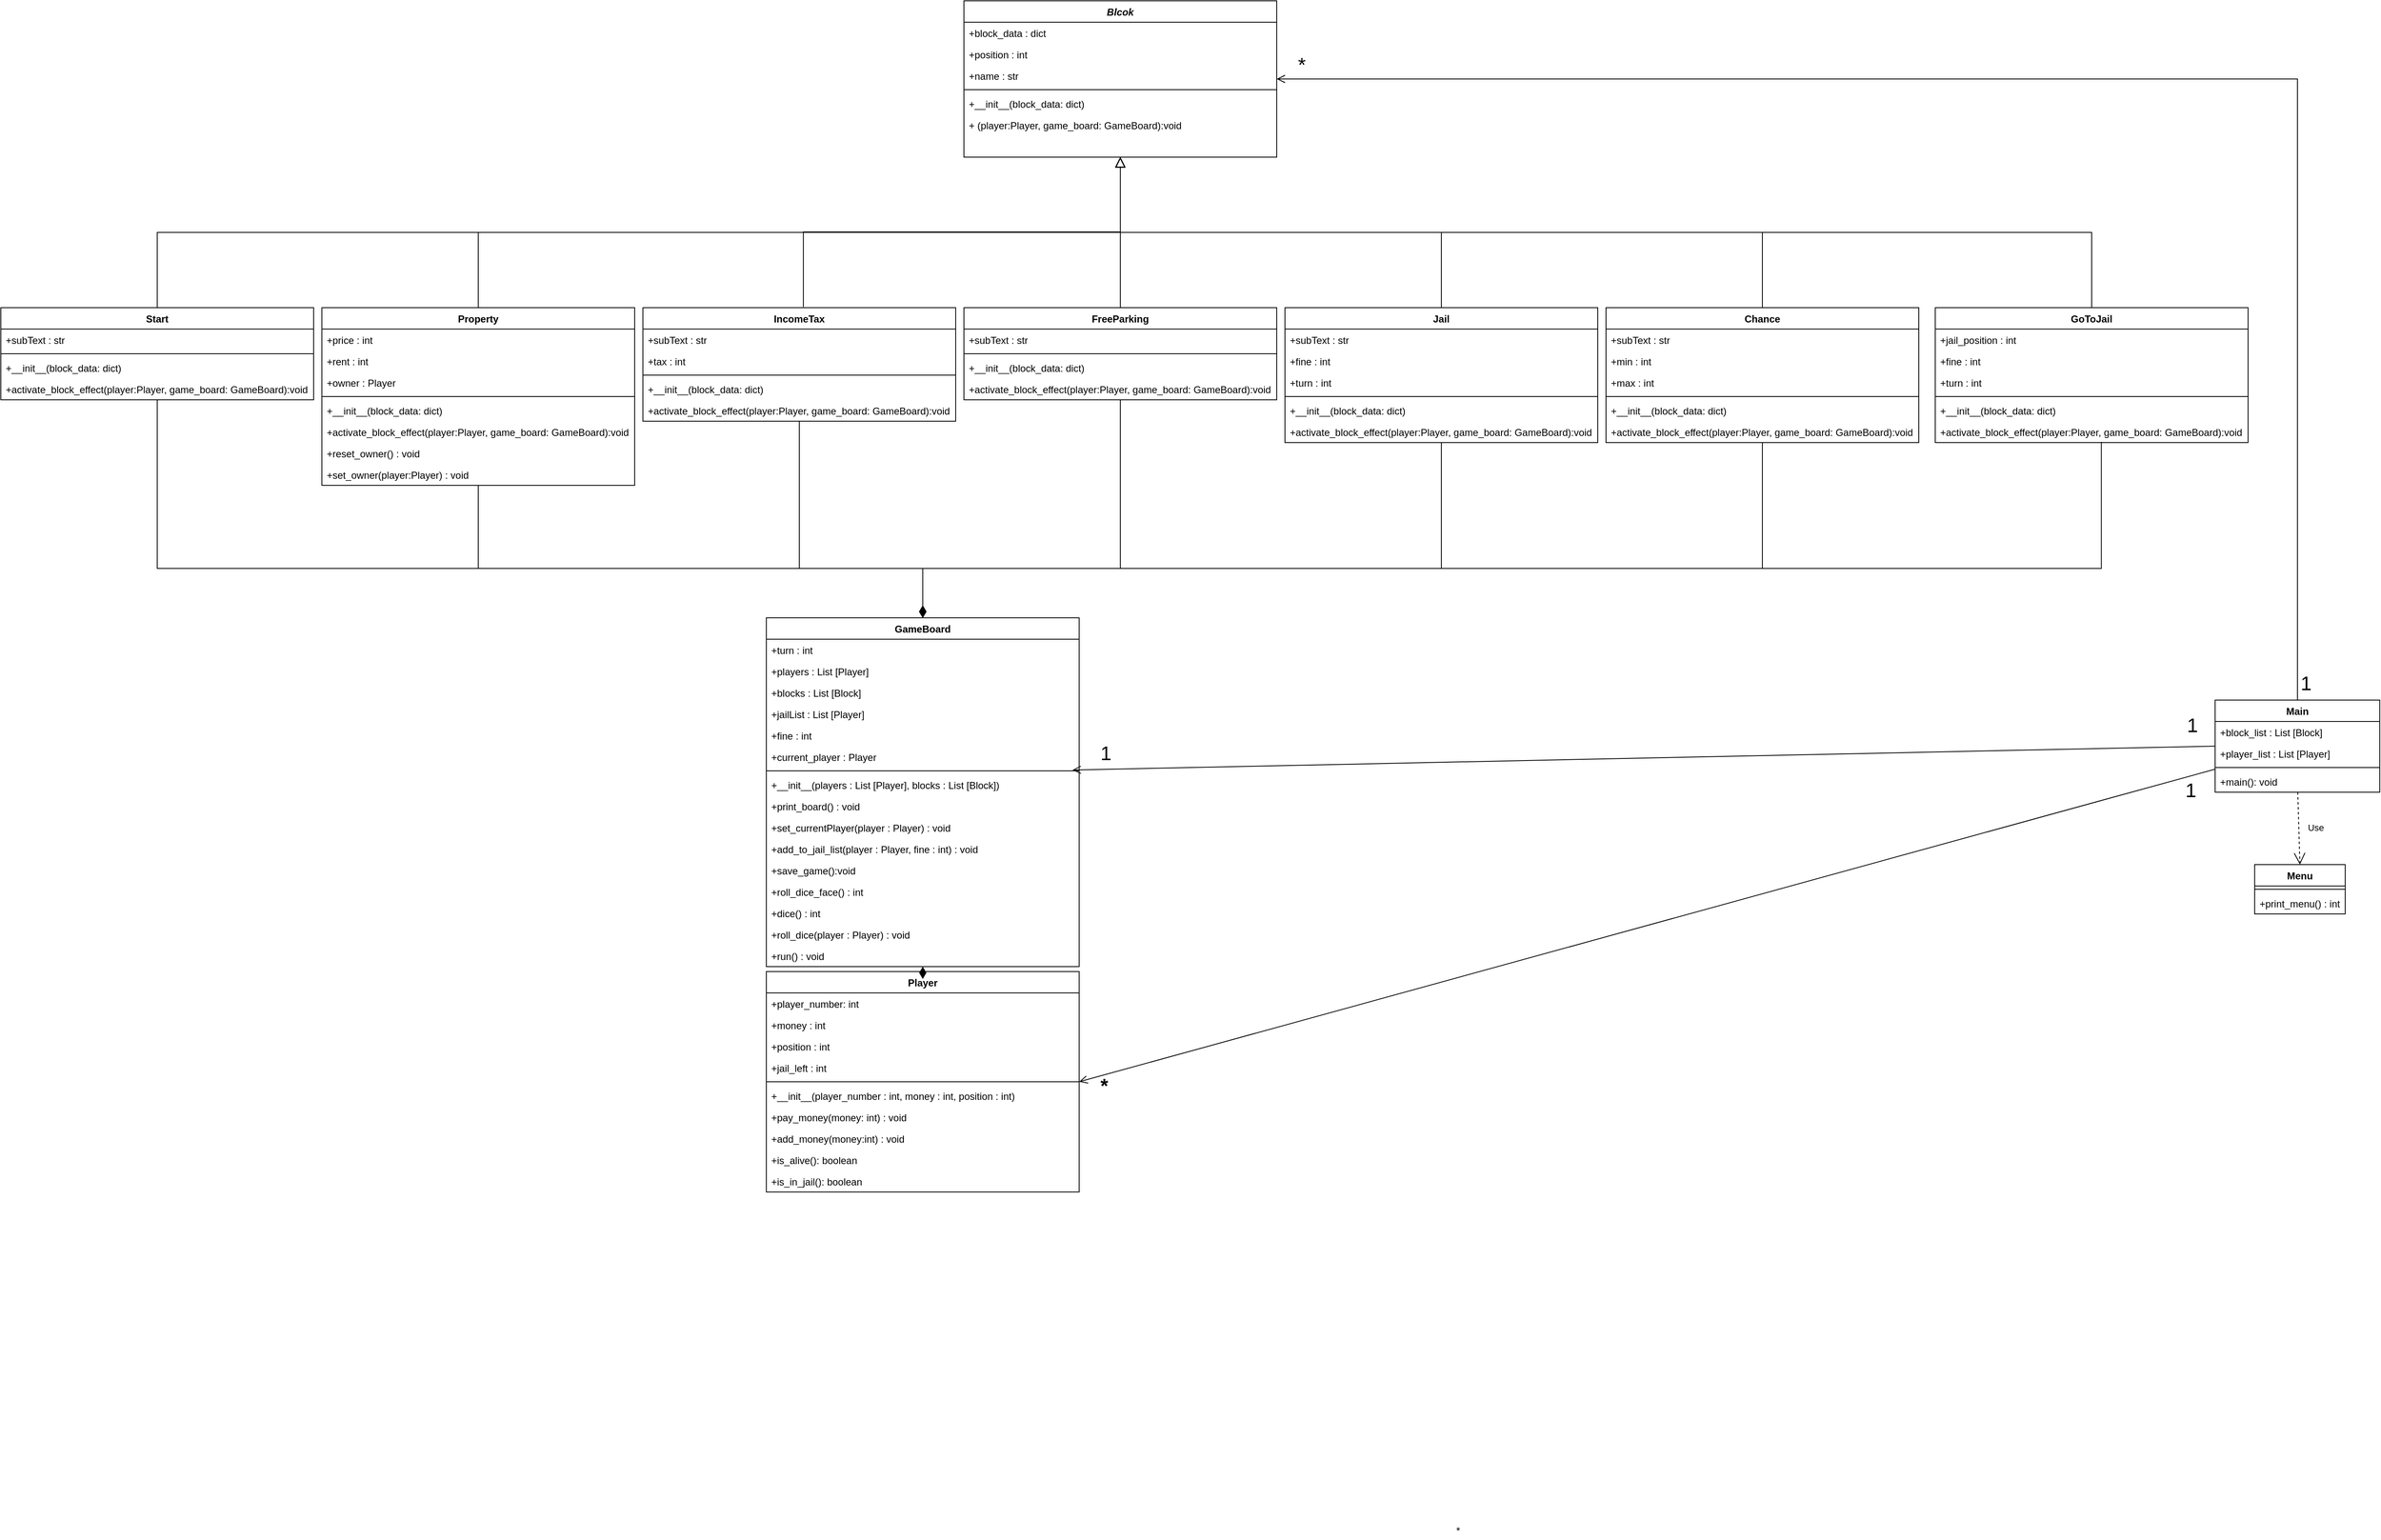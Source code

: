 <mxfile version="15.5.7" type="device"><diagram id="C5RBs43oDa-KdzZeNtuy" name="Page-1"><mxGraphModel dx="1765" dy="1722" grid="1" gridSize="10" guides="1" tooltips="1" connect="1" arrows="1" fold="1" page="1" pageScale="1" pageWidth="827" pageHeight="1169" math="0" shadow="0"><root><mxCell id="WIyWlLk6GJQsqaUBKTNV-0"/><mxCell id="WIyWlLk6GJQsqaUBKTNV-1" parent="WIyWlLk6GJQsqaUBKTNV-0"/><mxCell id="zkfFHV4jXpPFQw0GAbJ--0" value="Blcok" style="swimlane;fontStyle=3;align=center;verticalAlign=top;childLayout=stackLayout;horizontal=1;startSize=26;horizontalStack=0;resizeParent=1;resizeLast=0;collapsible=1;marginBottom=0;rounded=0;shadow=0;strokeWidth=1;" parent="WIyWlLk6GJQsqaUBKTNV-1" vertex="1"><mxGeometry x="500" y="-140" width="380" height="190" as="geometry"><mxRectangle x="710" y="110" width="160" height="26" as="alternateBounds"/></mxGeometry></mxCell><mxCell id="zkfFHV4jXpPFQw0GAbJ--1" value="+block_data : dict" style="text;align=left;verticalAlign=top;spacingLeft=4;spacingRight=4;overflow=hidden;rotatable=0;points=[[0,0.5],[1,0.5]];portConstraint=eastwest;" parent="zkfFHV4jXpPFQw0GAbJ--0" vertex="1"><mxGeometry y="26" width="380" height="26" as="geometry"/></mxCell><mxCell id="LRws4gwNDD_txyydp1Tf-12" value="+position : int" style="text;align=left;verticalAlign=top;spacingLeft=4;spacingRight=4;overflow=hidden;rotatable=0;points=[[0,0.5],[1,0.5]];portConstraint=eastwest;" vertex="1" parent="zkfFHV4jXpPFQw0GAbJ--0"><mxGeometry y="52" width="380" height="26" as="geometry"/></mxCell><mxCell id="LRws4gwNDD_txyydp1Tf-13" value="+name : str" style="text;align=left;verticalAlign=top;spacingLeft=4;spacingRight=4;overflow=hidden;rotatable=0;points=[[0,0.5],[1,0.5]];portConstraint=eastwest;" vertex="1" parent="zkfFHV4jXpPFQw0GAbJ--0"><mxGeometry y="78" width="380" height="26" as="geometry"/></mxCell><mxCell id="zkfFHV4jXpPFQw0GAbJ--4" value="" style="line;html=1;strokeWidth=1;align=left;verticalAlign=middle;spacingTop=-1;spacingLeft=3;spacingRight=3;rotatable=0;labelPosition=right;points=[];portConstraint=eastwest;" parent="zkfFHV4jXpPFQw0GAbJ--0" vertex="1"><mxGeometry y="104" width="380" height="8" as="geometry"/></mxCell><mxCell id="zkfFHV4jXpPFQw0GAbJ--5" value="+__init__(block_data: dict)" style="text;align=left;verticalAlign=top;spacingLeft=4;spacingRight=4;overflow=hidden;rotatable=0;points=[[0,0.5],[1,0.5]];portConstraint=eastwest;" parent="zkfFHV4jXpPFQw0GAbJ--0" vertex="1"><mxGeometry y="112" width="380" height="26" as="geometry"/></mxCell><mxCell id="LRws4gwNDD_txyydp1Tf-83" value="+ (player:Player, game_board: GameBoard):void" style="text;align=left;verticalAlign=top;spacingLeft=4;spacingRight=4;overflow=hidden;rotatable=0;points=[[0,0.5],[1,0.5]];portConstraint=eastwest;" vertex="1" parent="zkfFHV4jXpPFQw0GAbJ--0"><mxGeometry y="138" width="380" height="26" as="geometry"/></mxCell><mxCell id="zkfFHV4jXpPFQw0GAbJ--12" value="" style="endArrow=block;endSize=10;endFill=0;shadow=0;strokeWidth=1;rounded=0;edgeStyle=elbowEdgeStyle;elbow=vertical;exitX=0.5;exitY=0;exitDx=0;exitDy=0;" parent="WIyWlLk6GJQsqaUBKTNV-1" source="LRws4gwNDD_txyydp1Tf-0" target="zkfFHV4jXpPFQw0GAbJ--0" edge="1"><mxGeometry width="160" relative="1" as="geometry"><mxPoint x="-20" y="250" as="sourcePoint"/><mxPoint x="200" y="203" as="targetPoint"/></mxGeometry></mxCell><mxCell id="zkfFHV4jXpPFQw0GAbJ--16" value="" style="endArrow=block;endSize=10;endFill=0;shadow=0;strokeWidth=1;rounded=0;edgeStyle=elbowEdgeStyle;elbow=vertical;exitX=0.5;exitY=0;exitDx=0;exitDy=0;" parent="WIyWlLk6GJQsqaUBKTNV-1" source="LRws4gwNDD_txyydp1Tf-10" target="zkfFHV4jXpPFQw0GAbJ--0" edge="1"><mxGeometry width="160" relative="1" as="geometry"><mxPoint x="333" y="270" as="sourcePoint"/><mxPoint x="310" y="271" as="targetPoint"/></mxGeometry></mxCell><mxCell id="LRws4gwNDD_txyydp1Tf-0" value="Start" style="swimlane;fontStyle=1;align=center;verticalAlign=top;childLayout=stackLayout;horizontal=1;startSize=26;horizontalStack=0;resizeParent=1;resizeLast=0;collapsible=1;marginBottom=0;rounded=0;shadow=0;strokeWidth=1;" vertex="1" parent="WIyWlLk6GJQsqaUBKTNV-1"><mxGeometry x="-670" y="233" width="380" height="112" as="geometry"><mxRectangle x="200" y="220" width="160" height="26" as="alternateBounds"/></mxGeometry></mxCell><mxCell id="LRws4gwNDD_txyydp1Tf-9" value="+subText : str" style="text;align=left;verticalAlign=top;spacingLeft=4;spacingRight=4;overflow=hidden;rotatable=0;points=[[0,0.5],[1,0.5]];portConstraint=eastwest;" vertex="1" parent="LRws4gwNDD_txyydp1Tf-0"><mxGeometry y="26" width="380" height="26" as="geometry"/></mxCell><mxCell id="LRws4gwNDD_txyydp1Tf-2" value="" style="line;html=1;strokeWidth=1;align=left;verticalAlign=middle;spacingTop=-1;spacingLeft=3;spacingRight=3;rotatable=0;labelPosition=right;points=[];portConstraint=eastwest;" vertex="1" parent="LRws4gwNDD_txyydp1Tf-0"><mxGeometry y="52" width="380" height="8" as="geometry"/></mxCell><mxCell id="LRws4gwNDD_txyydp1Tf-84" value="+__init__(block_data: dict)" style="text;align=left;verticalAlign=top;spacingLeft=4;spacingRight=4;overflow=hidden;rotatable=0;points=[[0,0.5],[1,0.5]];portConstraint=eastwest;" vertex="1" parent="LRws4gwNDD_txyydp1Tf-0"><mxGeometry y="60" width="380" height="26" as="geometry"/></mxCell><mxCell id="LRws4gwNDD_txyydp1Tf-3" value="+activate_block_effect(player:Player, game_board: GameBoard):void" style="text;align=left;verticalAlign=top;spacingLeft=4;spacingRight=4;overflow=hidden;rotatable=0;points=[[0,0.5],[1,0.5]];portConstraint=eastwest;" vertex="1" parent="LRws4gwNDD_txyydp1Tf-0"><mxGeometry y="86" width="380" height="26" as="geometry"/></mxCell><mxCell id="LRws4gwNDD_txyydp1Tf-10" value="Property" style="swimlane;fontStyle=1;align=center;verticalAlign=top;childLayout=stackLayout;horizontal=1;startSize=26;horizontalStack=0;resizeParent=1;resizeLast=0;collapsible=1;marginBottom=0;rounded=0;shadow=0;strokeWidth=1;" vertex="1" parent="WIyWlLk6GJQsqaUBKTNV-1"><mxGeometry x="-280" y="233" width="380" height="216" as="geometry"><mxRectangle x="370" y="220" width="160" height="26" as="alternateBounds"/></mxGeometry></mxCell><mxCell id="LRws4gwNDD_txyydp1Tf-18" value="+price : int" style="text;align=left;verticalAlign=top;spacingLeft=4;spacingRight=4;overflow=hidden;rotatable=0;points=[[0,0.5],[1,0.5]];portConstraint=eastwest;" vertex="1" parent="LRws4gwNDD_txyydp1Tf-10"><mxGeometry y="26" width="380" height="26" as="geometry"/></mxCell><mxCell id="LRws4gwNDD_txyydp1Tf-19" value="+rent : int" style="text;align=left;verticalAlign=top;spacingLeft=4;spacingRight=4;overflow=hidden;rotatable=0;points=[[0,0.5],[1,0.5]];portConstraint=eastwest;" vertex="1" parent="LRws4gwNDD_txyydp1Tf-10"><mxGeometry y="52" width="380" height="26" as="geometry"/></mxCell><mxCell id="LRws4gwNDD_txyydp1Tf-14" value="+owner : Player" style="text;align=left;verticalAlign=top;spacingLeft=4;spacingRight=4;overflow=hidden;rotatable=0;points=[[0,0.5],[1,0.5]];portConstraint=eastwest;" vertex="1" parent="LRws4gwNDD_txyydp1Tf-10"><mxGeometry y="78" width="380" height="26" as="geometry"/></mxCell><mxCell id="LRws4gwNDD_txyydp1Tf-15" value="" style="line;html=1;strokeWidth=1;align=left;verticalAlign=middle;spacingTop=-1;spacingLeft=3;spacingRight=3;rotatable=0;labelPosition=right;points=[];portConstraint=eastwest;" vertex="1" parent="LRws4gwNDD_txyydp1Tf-10"><mxGeometry y="104" width="380" height="8" as="geometry"/></mxCell><mxCell id="LRws4gwNDD_txyydp1Tf-85" value="+__init__(block_data: dict)" style="text;align=left;verticalAlign=top;spacingLeft=4;spacingRight=4;overflow=hidden;rotatable=0;points=[[0,0.5],[1,0.5]];portConstraint=eastwest;" vertex="1" parent="LRws4gwNDD_txyydp1Tf-10"><mxGeometry y="112" width="380" height="26" as="geometry"/></mxCell><mxCell id="LRws4gwNDD_txyydp1Tf-16" value="+activate_block_effect(player:Player, game_board: GameBoard):void" style="text;align=left;verticalAlign=top;spacingLeft=4;spacingRight=4;overflow=hidden;rotatable=0;points=[[0,0.5],[1,0.5]];portConstraint=eastwest;" vertex="1" parent="LRws4gwNDD_txyydp1Tf-10"><mxGeometry y="138" width="380" height="26" as="geometry"/></mxCell><mxCell id="LRws4gwNDD_txyydp1Tf-20" value="+reset_owner() : void" style="text;align=left;verticalAlign=top;spacingLeft=4;spacingRight=4;overflow=hidden;rotatable=0;points=[[0,0.5],[1,0.5]];portConstraint=eastwest;" vertex="1" parent="LRws4gwNDD_txyydp1Tf-10"><mxGeometry y="164" width="380" height="26" as="geometry"/></mxCell><mxCell id="LRws4gwNDD_txyydp1Tf-21" value="+set_owner(player:Player) : void" style="text;align=left;verticalAlign=top;spacingLeft=4;spacingRight=4;overflow=hidden;rotatable=0;points=[[0,0.5],[1,0.5]];portConstraint=eastwest;" vertex="1" parent="LRws4gwNDD_txyydp1Tf-10"><mxGeometry y="190" width="380" height="26" as="geometry"/></mxCell><mxCell id="LRws4gwNDD_txyydp1Tf-22" value="IncomeTax" style="swimlane;fontStyle=1;align=center;verticalAlign=top;childLayout=stackLayout;horizontal=1;startSize=26;horizontalStack=0;resizeParent=1;resizeLast=0;collapsible=1;marginBottom=0;rounded=0;shadow=0;strokeWidth=1;" vertex="1" parent="WIyWlLk6GJQsqaUBKTNV-1"><mxGeometry x="110" y="233" width="380" height="138" as="geometry"><mxRectangle x="540" y="220" width="160" height="26" as="alternateBounds"/></mxGeometry></mxCell><mxCell id="LRws4gwNDD_txyydp1Tf-26" value="+subText : str" style="text;align=left;verticalAlign=top;spacingLeft=4;spacingRight=4;overflow=hidden;rotatable=0;points=[[0,0.5],[1,0.5]];portConstraint=eastwest;" vertex="1" parent="LRws4gwNDD_txyydp1Tf-22"><mxGeometry y="26" width="380" height="26" as="geometry"/></mxCell><mxCell id="LRws4gwNDD_txyydp1Tf-27" value="+tax : int" style="text;align=left;verticalAlign=top;spacingLeft=4;spacingRight=4;overflow=hidden;rotatable=0;points=[[0,0.5],[1,0.5]];portConstraint=eastwest;" vertex="1" parent="LRws4gwNDD_txyydp1Tf-22"><mxGeometry y="52" width="380" height="26" as="geometry"/></mxCell><mxCell id="LRws4gwNDD_txyydp1Tf-29" value="" style="line;html=1;strokeWidth=1;align=left;verticalAlign=middle;spacingTop=-1;spacingLeft=3;spacingRight=3;rotatable=0;labelPosition=right;points=[];portConstraint=eastwest;" vertex="1" parent="LRws4gwNDD_txyydp1Tf-22"><mxGeometry y="78" width="380" height="8" as="geometry"/></mxCell><mxCell id="LRws4gwNDD_txyydp1Tf-86" value="+__init__(block_data: dict)" style="text;align=left;verticalAlign=top;spacingLeft=4;spacingRight=4;overflow=hidden;rotatable=0;points=[[0,0.5],[1,0.5]];portConstraint=eastwest;" vertex="1" parent="LRws4gwNDD_txyydp1Tf-22"><mxGeometry y="86" width="380" height="26" as="geometry"/></mxCell><mxCell id="LRws4gwNDD_txyydp1Tf-30" value="+activate_block_effect(player:Player, game_board: GameBoard):void" style="text;align=left;verticalAlign=top;spacingLeft=4;spacingRight=4;overflow=hidden;rotatable=0;points=[[0,0.5],[1,0.5]];portConstraint=eastwest;" vertex="1" parent="LRws4gwNDD_txyydp1Tf-22"><mxGeometry y="112" width="380" height="26" as="geometry"/></mxCell><mxCell id="LRws4gwNDD_txyydp1Tf-33" value="Jail" style="swimlane;fontStyle=1;align=center;verticalAlign=top;childLayout=stackLayout;horizontal=1;startSize=26;horizontalStack=0;resizeParent=1;resizeLast=0;collapsible=1;marginBottom=0;rounded=0;shadow=0;strokeWidth=1;" vertex="1" parent="WIyWlLk6GJQsqaUBKTNV-1"><mxGeometry x="890" y="233" width="380" height="164" as="geometry"><mxRectangle x="880" y="220" width="160" height="26" as="alternateBounds"/></mxGeometry></mxCell><mxCell id="LRws4gwNDD_txyydp1Tf-37" value="+subText : str" style="text;align=left;verticalAlign=top;spacingLeft=4;spacingRight=4;overflow=hidden;rotatable=0;points=[[0,0.5],[1,0.5]];portConstraint=eastwest;" vertex="1" parent="LRws4gwNDD_txyydp1Tf-33"><mxGeometry y="26" width="380" height="26" as="geometry"/></mxCell><mxCell id="LRws4gwNDD_txyydp1Tf-35" value="+fine : int" style="text;align=left;verticalAlign=top;spacingLeft=4;spacingRight=4;overflow=hidden;rotatable=0;points=[[0,0.5],[1,0.5]];portConstraint=eastwest;" vertex="1" parent="LRws4gwNDD_txyydp1Tf-33"><mxGeometry y="52" width="380" height="26" as="geometry"/></mxCell><mxCell id="LRws4gwNDD_txyydp1Tf-36" value="+turn : int" style="text;align=left;verticalAlign=top;spacingLeft=4;spacingRight=4;overflow=hidden;rotatable=0;points=[[0,0.5],[1,0.5]];portConstraint=eastwest;" vertex="1" parent="LRws4gwNDD_txyydp1Tf-33"><mxGeometry y="78" width="380" height="26" as="geometry"/></mxCell><mxCell id="LRws4gwNDD_txyydp1Tf-39" value="" style="line;html=1;strokeWidth=1;align=left;verticalAlign=middle;spacingTop=-1;spacingLeft=3;spacingRight=3;rotatable=0;labelPosition=right;points=[];portConstraint=eastwest;" vertex="1" parent="LRws4gwNDD_txyydp1Tf-33"><mxGeometry y="104" width="380" height="8" as="geometry"/></mxCell><mxCell id="LRws4gwNDD_txyydp1Tf-88" value="+__init__(block_data: dict)" style="text;align=left;verticalAlign=top;spacingLeft=4;spacingRight=4;overflow=hidden;rotatable=0;points=[[0,0.5],[1,0.5]];portConstraint=eastwest;" vertex="1" parent="LRws4gwNDD_txyydp1Tf-33"><mxGeometry y="112" width="380" height="26" as="geometry"/></mxCell><mxCell id="LRws4gwNDD_txyydp1Tf-40" value="+activate_block_effect(player:Player, game_board: GameBoard):void" style="text;align=left;verticalAlign=top;spacingLeft=4;spacingRight=4;overflow=hidden;rotatable=0;points=[[0,0.5],[1,0.5]];portConstraint=eastwest;" vertex="1" parent="LRws4gwNDD_txyydp1Tf-33"><mxGeometry y="138" width="380" height="26" as="geometry"/></mxCell><mxCell id="LRws4gwNDD_txyydp1Tf-41" value="Chance" style="swimlane;fontStyle=1;align=center;verticalAlign=top;childLayout=stackLayout;horizontal=1;startSize=26;horizontalStack=0;resizeParent=1;resizeLast=0;collapsible=1;marginBottom=0;rounded=0;shadow=0;strokeWidth=1;" vertex="1" parent="WIyWlLk6GJQsqaUBKTNV-1"><mxGeometry x="1280" y="233" width="380" height="164" as="geometry"><mxRectangle x="1060" y="220" width="160" height="26" as="alternateBounds"/></mxGeometry></mxCell><mxCell id="LRws4gwNDD_txyydp1Tf-43" value="+subText : str" style="text;align=left;verticalAlign=top;spacingLeft=4;spacingRight=4;overflow=hidden;rotatable=0;points=[[0,0.5],[1,0.5]];portConstraint=eastwest;" vertex="1" parent="LRws4gwNDD_txyydp1Tf-41"><mxGeometry y="26" width="380" height="26" as="geometry"/></mxCell><mxCell id="LRws4gwNDD_txyydp1Tf-44" value="+min : int" style="text;align=left;verticalAlign=top;spacingLeft=4;spacingRight=4;overflow=hidden;rotatable=0;points=[[0,0.5],[1,0.5]];portConstraint=eastwest;" vertex="1" parent="LRws4gwNDD_txyydp1Tf-41"><mxGeometry y="52" width="380" height="26" as="geometry"/></mxCell><mxCell id="LRws4gwNDD_txyydp1Tf-45" value="+max : int" style="text;align=left;verticalAlign=top;spacingLeft=4;spacingRight=4;overflow=hidden;rotatable=0;points=[[0,0.5],[1,0.5]];portConstraint=eastwest;" vertex="1" parent="LRws4gwNDD_txyydp1Tf-41"><mxGeometry y="78" width="380" height="26" as="geometry"/></mxCell><mxCell id="LRws4gwNDD_txyydp1Tf-46" value="" style="line;html=1;strokeWidth=1;align=left;verticalAlign=middle;spacingTop=-1;spacingLeft=3;spacingRight=3;rotatable=0;labelPosition=right;points=[];portConstraint=eastwest;" vertex="1" parent="LRws4gwNDD_txyydp1Tf-41"><mxGeometry y="104" width="380" height="8" as="geometry"/></mxCell><mxCell id="LRws4gwNDD_txyydp1Tf-89" value="+__init__(block_data: dict)" style="text;align=left;verticalAlign=top;spacingLeft=4;spacingRight=4;overflow=hidden;rotatable=0;points=[[0,0.5],[1,0.5]];portConstraint=eastwest;" vertex="1" parent="LRws4gwNDD_txyydp1Tf-41"><mxGeometry y="112" width="380" height="26" as="geometry"/></mxCell><mxCell id="LRws4gwNDD_txyydp1Tf-47" value="+activate_block_effect(player:Player, game_board: GameBoard):void" style="text;align=left;verticalAlign=top;spacingLeft=4;spacingRight=4;overflow=hidden;rotatable=0;points=[[0,0.5],[1,0.5]];portConstraint=eastwest;" vertex="1" parent="LRws4gwNDD_txyydp1Tf-41"><mxGeometry y="138" width="380" height="26" as="geometry"/></mxCell><mxCell id="LRws4gwNDD_txyydp1Tf-48" value="FreeParking" style="swimlane;fontStyle=1;align=center;verticalAlign=top;childLayout=stackLayout;horizontal=1;startSize=26;horizontalStack=0;resizeParent=1;resizeLast=0;collapsible=1;marginBottom=0;rounded=0;shadow=0;strokeWidth=1;" vertex="1" parent="WIyWlLk6GJQsqaUBKTNV-1"><mxGeometry x="500" y="233" width="380" height="112" as="geometry"><mxRectangle x="710" y="220" width="160" height="26" as="alternateBounds"/></mxGeometry></mxCell><mxCell id="LRws4gwNDD_txyydp1Tf-50" value="+subText : str" style="text;align=left;verticalAlign=top;spacingLeft=4;spacingRight=4;overflow=hidden;rotatable=0;points=[[0,0.5],[1,0.5]];portConstraint=eastwest;" vertex="1" parent="LRws4gwNDD_txyydp1Tf-48"><mxGeometry y="26" width="380" height="26" as="geometry"/></mxCell><mxCell id="LRws4gwNDD_txyydp1Tf-53" value="" style="line;html=1;strokeWidth=1;align=left;verticalAlign=middle;spacingTop=-1;spacingLeft=3;spacingRight=3;rotatable=0;labelPosition=right;points=[];portConstraint=eastwest;" vertex="1" parent="LRws4gwNDD_txyydp1Tf-48"><mxGeometry y="52" width="380" height="8" as="geometry"/></mxCell><mxCell id="LRws4gwNDD_txyydp1Tf-87" value="+__init__(block_data: dict)" style="text;align=left;verticalAlign=top;spacingLeft=4;spacingRight=4;overflow=hidden;rotatable=0;points=[[0,0.5],[1,0.5]];portConstraint=eastwest;" vertex="1" parent="LRws4gwNDD_txyydp1Tf-48"><mxGeometry y="60" width="380" height="26" as="geometry"/></mxCell><mxCell id="LRws4gwNDD_txyydp1Tf-54" value="+activate_block_effect(player:Player, game_board: GameBoard):void" style="text;align=left;verticalAlign=top;spacingLeft=4;spacingRight=4;overflow=hidden;rotatable=0;points=[[0,0.5],[1,0.5]];portConstraint=eastwest;" vertex="1" parent="LRws4gwNDD_txyydp1Tf-48"><mxGeometry y="86" width="380" height="26" as="geometry"/></mxCell><mxCell id="LRws4gwNDD_txyydp1Tf-55" value="GoToJail" style="swimlane;fontStyle=1;align=center;verticalAlign=top;childLayout=stackLayout;horizontal=1;startSize=26;horizontalStack=0;resizeParent=1;resizeLast=0;collapsible=1;marginBottom=0;rounded=0;shadow=0;strokeWidth=1;" vertex="1" parent="WIyWlLk6GJQsqaUBKTNV-1"><mxGeometry x="1680" y="233" width="380" height="164" as="geometry"><mxRectangle x="1230" y="220" width="160" height="26" as="alternateBounds"/></mxGeometry></mxCell><mxCell id="LRws4gwNDD_txyydp1Tf-56" value="+jail_position : int" style="text;align=left;verticalAlign=top;spacingLeft=4;spacingRight=4;overflow=hidden;rotatable=0;points=[[0,0.5],[1,0.5]];portConstraint=eastwest;" vertex="1" parent="LRws4gwNDD_txyydp1Tf-55"><mxGeometry y="26" width="380" height="26" as="geometry"/></mxCell><mxCell id="LRws4gwNDD_txyydp1Tf-57" value="+fine : int" style="text;align=left;verticalAlign=top;spacingLeft=4;spacingRight=4;overflow=hidden;rotatable=0;points=[[0,0.5],[1,0.5]];portConstraint=eastwest;" vertex="1" parent="LRws4gwNDD_txyydp1Tf-55"><mxGeometry y="52" width="380" height="26" as="geometry"/></mxCell><mxCell id="LRws4gwNDD_txyydp1Tf-58" value="+turn : int" style="text;align=left;verticalAlign=top;spacingLeft=4;spacingRight=4;overflow=hidden;rotatable=0;points=[[0,0.5],[1,0.5]];portConstraint=eastwest;" vertex="1" parent="LRws4gwNDD_txyydp1Tf-55"><mxGeometry y="78" width="380" height="26" as="geometry"/></mxCell><mxCell id="LRws4gwNDD_txyydp1Tf-59" value="" style="line;html=1;strokeWidth=1;align=left;verticalAlign=middle;spacingTop=-1;spacingLeft=3;spacingRight=3;rotatable=0;labelPosition=right;points=[];portConstraint=eastwest;" vertex="1" parent="LRws4gwNDD_txyydp1Tf-55"><mxGeometry y="104" width="380" height="8" as="geometry"/></mxCell><mxCell id="LRws4gwNDD_txyydp1Tf-90" value="+__init__(block_data: dict)" style="text;align=left;verticalAlign=top;spacingLeft=4;spacingRight=4;overflow=hidden;rotatable=0;points=[[0,0.5],[1,0.5]];portConstraint=eastwest;" vertex="1" parent="LRws4gwNDD_txyydp1Tf-55"><mxGeometry y="112" width="380" height="26" as="geometry"/></mxCell><mxCell id="LRws4gwNDD_txyydp1Tf-60" value="+activate_block_effect(player:Player, game_board: GameBoard):void" style="text;align=left;verticalAlign=top;spacingLeft=4;spacingRight=4;overflow=hidden;rotatable=0;points=[[0,0.5],[1,0.5]];portConstraint=eastwest;" vertex="1" parent="LRws4gwNDD_txyydp1Tf-55"><mxGeometry y="138" width="380" height="26" as="geometry"/></mxCell><mxCell id="LRws4gwNDD_txyydp1Tf-65" value="" style="endArrow=block;endSize=10;endFill=0;shadow=0;strokeWidth=1;rounded=0;edgeStyle=elbowEdgeStyle;elbow=vertical;exitX=0.5;exitY=0;exitDx=0;exitDy=0;" edge="1" parent="WIyWlLk6GJQsqaUBKTNV-1" source="LRws4gwNDD_txyydp1Tf-48"><mxGeometry width="160" relative="1" as="geometry"><mxPoint x="470" y="112" as="sourcePoint"/><mxPoint x="690" y="50" as="targetPoint"/></mxGeometry></mxCell><mxCell id="LRws4gwNDD_txyydp1Tf-72" value="" style="endArrow=block;endSize=10;endFill=0;shadow=0;strokeWidth=1;rounded=0;edgeStyle=elbowEdgeStyle;elbow=vertical;exitX=0.513;exitY=-0.005;exitDx=0;exitDy=0;exitPerimeter=0;" edge="1" parent="WIyWlLk6GJQsqaUBKTNV-1" source="LRws4gwNDD_txyydp1Tf-22"><mxGeometry width="160" relative="1" as="geometry"><mxPoint x="120" y="230" as="sourcePoint"/><mxPoint x="690" y="50" as="targetPoint"/></mxGeometry></mxCell><mxCell id="LRws4gwNDD_txyydp1Tf-73" value="" style="endArrow=block;endSize=10;endFill=0;shadow=0;strokeWidth=1;rounded=0;edgeStyle=elbowEdgeStyle;elbow=vertical;exitX=0.5;exitY=0;exitDx=0;exitDy=0;" edge="1" parent="WIyWlLk6GJQsqaUBKTNV-1" source="LRws4gwNDD_txyydp1Tf-33"><mxGeometry width="160" relative="1" as="geometry"><mxPoint x="920" y="230" as="sourcePoint"/><mxPoint x="690" y="50" as="targetPoint"/></mxGeometry></mxCell><mxCell id="LRws4gwNDD_txyydp1Tf-75" value="" style="endArrow=block;endSize=10;endFill=0;shadow=0;strokeWidth=1;rounded=0;edgeStyle=elbowEdgeStyle;elbow=vertical;exitX=0.5;exitY=0;exitDx=0;exitDy=0;entryX=0.5;entryY=1;entryDx=0;entryDy=0;" edge="1" parent="WIyWlLk6GJQsqaUBKTNV-1" source="LRws4gwNDD_txyydp1Tf-41" target="zkfFHV4jXpPFQw0GAbJ--0"><mxGeometry width="160" relative="1" as="geometry"><mxPoint x="1090" y="230" as="sourcePoint"/><mxPoint x="680" y="50" as="targetPoint"/></mxGeometry></mxCell><mxCell id="LRws4gwNDD_txyydp1Tf-76" value="" style="endArrow=block;endSize=10;endFill=0;shadow=0;strokeWidth=1;rounded=0;edgeStyle=elbowEdgeStyle;elbow=vertical;entryX=0.5;entryY=1;entryDx=0;entryDy=0;" edge="1" parent="WIyWlLk6GJQsqaUBKTNV-1" source="LRws4gwNDD_txyydp1Tf-55" target="zkfFHV4jXpPFQw0GAbJ--0"><mxGeometry width="160" relative="1" as="geometry"><mxPoint x="1480" y="230" as="sourcePoint"/><mxPoint x="680" y="50" as="targetPoint"/></mxGeometry></mxCell><mxCell id="LRws4gwNDD_txyydp1Tf-77" value="Player" style="swimlane;fontStyle=1;align=center;verticalAlign=top;childLayout=stackLayout;horizontal=1;startSize=26;horizontalStack=0;resizeParent=1;resizeLast=0;collapsible=1;marginBottom=0;rounded=0;shadow=0;strokeWidth=1;" vertex="1" parent="WIyWlLk6GJQsqaUBKTNV-1"><mxGeometry x="260" y="1040" width="380" height="268" as="geometry"><mxRectangle x="970" y="840" width="160" height="26" as="alternateBounds"/></mxGeometry></mxCell><mxCell id="LRws4gwNDD_txyydp1Tf-78" value="+player_number: int" style="text;align=left;verticalAlign=top;spacingLeft=4;spacingRight=4;overflow=hidden;rotatable=0;points=[[0,0.5],[1,0.5]];portConstraint=eastwest;" vertex="1" parent="LRws4gwNDD_txyydp1Tf-77"><mxGeometry y="26" width="380" height="26" as="geometry"/></mxCell><mxCell id="LRws4gwNDD_txyydp1Tf-79" value="+money : int" style="text;align=left;verticalAlign=top;spacingLeft=4;spacingRight=4;overflow=hidden;rotatable=0;points=[[0,0.5],[1,0.5]];portConstraint=eastwest;" vertex="1" parent="LRws4gwNDD_txyydp1Tf-77"><mxGeometry y="52" width="380" height="26" as="geometry"/></mxCell><mxCell id="LRws4gwNDD_txyydp1Tf-80" value="+position : int" style="text;align=left;verticalAlign=top;spacingLeft=4;spacingRight=4;overflow=hidden;rotatable=0;points=[[0,0.5],[1,0.5]];portConstraint=eastwest;" vertex="1" parent="LRws4gwNDD_txyydp1Tf-77"><mxGeometry y="78" width="380" height="26" as="geometry"/></mxCell><mxCell id="LRws4gwNDD_txyydp1Tf-91" value="+jail_left : int" style="text;align=left;verticalAlign=top;spacingLeft=4;spacingRight=4;overflow=hidden;rotatable=0;points=[[0,0.5],[1,0.5]];portConstraint=eastwest;" vertex="1" parent="LRws4gwNDD_txyydp1Tf-77"><mxGeometry y="104" width="380" height="26" as="geometry"/></mxCell><mxCell id="LRws4gwNDD_txyydp1Tf-81" value="" style="line;html=1;strokeWidth=1;align=left;verticalAlign=middle;spacingTop=-1;spacingLeft=3;spacingRight=3;rotatable=0;labelPosition=right;points=[];portConstraint=eastwest;" vertex="1" parent="LRws4gwNDD_txyydp1Tf-77"><mxGeometry y="130" width="380" height="8" as="geometry"/></mxCell><mxCell id="LRws4gwNDD_txyydp1Tf-82" value="+__init__(player_number : int, money : int, position : int)" style="text;align=left;verticalAlign=top;spacingLeft=4;spacingRight=4;overflow=hidden;rotatable=0;points=[[0,0.5],[1,0.5]];portConstraint=eastwest;" vertex="1" parent="LRws4gwNDD_txyydp1Tf-77"><mxGeometry y="138" width="380" height="26" as="geometry"/></mxCell><mxCell id="LRws4gwNDD_txyydp1Tf-92" value="+pay_money(money: int) : void" style="text;align=left;verticalAlign=top;spacingLeft=4;spacingRight=4;overflow=hidden;rotatable=0;points=[[0,0.5],[1,0.5]];portConstraint=eastwest;" vertex="1" parent="LRws4gwNDD_txyydp1Tf-77"><mxGeometry y="164" width="380" height="26" as="geometry"/></mxCell><mxCell id="LRws4gwNDD_txyydp1Tf-93" value="+add_money(money:int) : void" style="text;align=left;verticalAlign=top;spacingLeft=4;spacingRight=4;overflow=hidden;rotatable=0;points=[[0,0.5],[1,0.5]];portConstraint=eastwest;" vertex="1" parent="LRws4gwNDD_txyydp1Tf-77"><mxGeometry y="190" width="380" height="26" as="geometry"/></mxCell><mxCell id="LRws4gwNDD_txyydp1Tf-94" value="+is_alive(): boolean" style="text;align=left;verticalAlign=top;spacingLeft=4;spacingRight=4;overflow=hidden;rotatable=0;points=[[0,0.5],[1,0.5]];portConstraint=eastwest;" vertex="1" parent="LRws4gwNDD_txyydp1Tf-77"><mxGeometry y="216" width="380" height="26" as="geometry"/></mxCell><mxCell id="LRws4gwNDD_txyydp1Tf-95" value="+is_in_jail(): boolean" style="text;align=left;verticalAlign=top;spacingLeft=4;spacingRight=4;overflow=hidden;rotatable=0;points=[[0,0.5],[1,0.5]];portConstraint=eastwest;" vertex="1" parent="LRws4gwNDD_txyydp1Tf-77"><mxGeometry y="242" width="380" height="26" as="geometry"/></mxCell><mxCell id="LRws4gwNDD_txyydp1Tf-96" value="GameBoard" style="swimlane;fontStyle=1;align=center;verticalAlign=top;childLayout=stackLayout;horizontal=1;startSize=26;horizontalStack=0;resizeParent=1;resizeLast=0;collapsible=1;marginBottom=0;rounded=0;shadow=0;strokeWidth=1;" vertex="1" parent="WIyWlLk6GJQsqaUBKTNV-1"><mxGeometry x="260" y="610" width="380" height="424" as="geometry"><mxRectangle x="710" y="400" width="160" height="26" as="alternateBounds"/></mxGeometry></mxCell><mxCell id="LRws4gwNDD_txyydp1Tf-97" value="+turn : int" style="text;align=left;verticalAlign=top;spacingLeft=4;spacingRight=4;overflow=hidden;rotatable=0;points=[[0,0.5],[1,0.5]];portConstraint=eastwest;" vertex="1" parent="LRws4gwNDD_txyydp1Tf-96"><mxGeometry y="26" width="380" height="26" as="geometry"/></mxCell><mxCell id="LRws4gwNDD_txyydp1Tf-98" value="+players : List [Player]" style="text;align=left;verticalAlign=top;spacingLeft=4;spacingRight=4;overflow=hidden;rotatable=0;points=[[0,0.5],[1,0.5]];portConstraint=eastwest;" vertex="1" parent="LRws4gwNDD_txyydp1Tf-96"><mxGeometry y="52" width="380" height="26" as="geometry"/></mxCell><mxCell id="LRws4gwNDD_txyydp1Tf-99" value="+blocks : List [Block]" style="text;align=left;verticalAlign=top;spacingLeft=4;spacingRight=4;overflow=hidden;rotatable=0;points=[[0,0.5],[1,0.5]];portConstraint=eastwest;" vertex="1" parent="LRws4gwNDD_txyydp1Tf-96"><mxGeometry y="78" width="380" height="26" as="geometry"/></mxCell><mxCell id="LRws4gwNDD_txyydp1Tf-100" value="+jailList : List [Player]" style="text;align=left;verticalAlign=top;spacingLeft=4;spacingRight=4;overflow=hidden;rotatable=0;points=[[0,0.5],[1,0.5]];portConstraint=eastwest;" vertex="1" parent="LRws4gwNDD_txyydp1Tf-96"><mxGeometry y="104" width="380" height="26" as="geometry"/></mxCell><mxCell id="LRws4gwNDD_txyydp1Tf-107" value="+fine : int" style="text;align=left;verticalAlign=top;spacingLeft=4;spacingRight=4;overflow=hidden;rotatable=0;points=[[0,0.5],[1,0.5]];portConstraint=eastwest;" vertex="1" parent="LRws4gwNDD_txyydp1Tf-96"><mxGeometry y="130" width="380" height="26" as="geometry"/></mxCell><mxCell id="LRws4gwNDD_txyydp1Tf-158" value="+current_player : Player" style="text;align=left;verticalAlign=top;spacingLeft=4;spacingRight=4;overflow=hidden;rotatable=0;points=[[0,0.5],[1,0.5]];portConstraint=eastwest;" vertex="1" parent="LRws4gwNDD_txyydp1Tf-96"><mxGeometry y="156" width="380" height="26" as="geometry"/></mxCell><mxCell id="LRws4gwNDD_txyydp1Tf-101" value="" style="line;html=1;strokeWidth=1;align=left;verticalAlign=middle;spacingTop=-1;spacingLeft=3;spacingRight=3;rotatable=0;labelPosition=right;points=[];portConstraint=eastwest;" vertex="1" parent="LRws4gwNDD_txyydp1Tf-96"><mxGeometry y="182" width="380" height="8" as="geometry"/></mxCell><mxCell id="LRws4gwNDD_txyydp1Tf-102" value="+__init__(players : List [Player], blocks : List [Block])" style="text;align=left;verticalAlign=top;spacingLeft=4;spacingRight=4;overflow=hidden;rotatable=0;points=[[0,0.5],[1,0.5]];portConstraint=eastwest;" vertex="1" parent="LRws4gwNDD_txyydp1Tf-96"><mxGeometry y="190" width="380" height="26" as="geometry"/></mxCell><mxCell id="LRws4gwNDD_txyydp1Tf-103" value="+print_board() : void" style="text;align=left;verticalAlign=top;spacingLeft=4;spacingRight=4;overflow=hidden;rotatable=0;points=[[0,0.5],[1,0.5]];portConstraint=eastwest;" vertex="1" parent="LRws4gwNDD_txyydp1Tf-96"><mxGeometry y="216" width="380" height="26" as="geometry"/></mxCell><mxCell id="LRws4gwNDD_txyydp1Tf-159" value="+set_currentPlayer(player : Player) : void" style="text;align=left;verticalAlign=top;spacingLeft=4;spacingRight=4;overflow=hidden;rotatable=0;points=[[0,0.5],[1,0.5]];portConstraint=eastwest;" vertex="1" parent="LRws4gwNDD_txyydp1Tf-96"><mxGeometry y="242" width="380" height="26" as="geometry"/></mxCell><mxCell id="LRws4gwNDD_txyydp1Tf-105" value="+add_to_jail_list(player : Player, fine : int) : void" style="text;align=left;verticalAlign=top;spacingLeft=4;spacingRight=4;overflow=hidden;rotatable=0;points=[[0,0.5],[1,0.5]];portConstraint=eastwest;" vertex="1" parent="LRws4gwNDD_txyydp1Tf-96"><mxGeometry y="268" width="380" height="26" as="geometry"/></mxCell><mxCell id="LRws4gwNDD_txyydp1Tf-106" value="+save_game():void" style="text;align=left;verticalAlign=top;spacingLeft=4;spacingRight=4;overflow=hidden;rotatable=0;points=[[0,0.5],[1,0.5]];portConstraint=eastwest;" vertex="1" parent="LRws4gwNDD_txyydp1Tf-96"><mxGeometry y="294" width="380" height="26" as="geometry"/></mxCell><mxCell id="LRws4gwNDD_txyydp1Tf-108" value="+roll_dice_face() : int" style="text;align=left;verticalAlign=top;spacingLeft=4;spacingRight=4;overflow=hidden;rotatable=0;points=[[0,0.5],[1,0.5]];portConstraint=eastwest;" vertex="1" parent="LRws4gwNDD_txyydp1Tf-96"><mxGeometry y="320" width="380" height="26" as="geometry"/></mxCell><mxCell id="LRws4gwNDD_txyydp1Tf-109" value="+dice() : int" style="text;align=left;verticalAlign=top;spacingLeft=4;spacingRight=4;overflow=hidden;rotatable=0;points=[[0,0.5],[1,0.5]];portConstraint=eastwest;" vertex="1" parent="LRws4gwNDD_txyydp1Tf-96"><mxGeometry y="346" width="380" height="26" as="geometry"/></mxCell><mxCell id="LRws4gwNDD_txyydp1Tf-104" value="+roll_dice(player : Player) : void" style="text;align=left;verticalAlign=top;spacingLeft=4;spacingRight=4;overflow=hidden;rotatable=0;points=[[0,0.5],[1,0.5]];portConstraint=eastwest;" vertex="1" parent="LRws4gwNDD_txyydp1Tf-96"><mxGeometry y="372" width="380" height="26" as="geometry"/></mxCell><mxCell id="LRws4gwNDD_txyydp1Tf-110" value="+run() : void" style="text;align=left;verticalAlign=top;spacingLeft=4;spacingRight=4;overflow=hidden;rotatable=0;points=[[0,0.5],[1,0.5]];portConstraint=eastwest;" vertex="1" parent="LRws4gwNDD_txyydp1Tf-96"><mxGeometry y="398" width="380" height="26" as="geometry"/></mxCell><mxCell id="LRws4gwNDD_txyydp1Tf-111" value="" style="endArrow=none;html=1;endFill=0;startArrow=diamondThin;startFill=1;edgeStyle=elbowEdgeStyle;elbow=vertical;rounded=0;entryX=0.5;entryY=1;entryDx=0;entryDy=0;exitX=0.5;exitY=0;exitDx=0;exitDy=0;startSize=12;" edge="1" parent="WIyWlLk6GJQsqaUBKTNV-1" source="LRws4gwNDD_txyydp1Tf-96" target="LRws4gwNDD_txyydp1Tf-0"><mxGeometry width="100" height="75" relative="1" as="geometry"><mxPoint x="280" y="330" as="sourcePoint"/><mxPoint x="280" y="250" as="targetPoint"/><Array as="points"><mxPoint x="360" y="550"/></Array></mxGeometry></mxCell><mxCell id="LRws4gwNDD_txyydp1Tf-112" value="" style="endArrow=none;html=1;endFill=0;startArrow=diamondThin;startFill=1;edgeStyle=elbowEdgeStyle;elbow=vertical;rounded=0;entryX=0.5;entryY=1;entryDx=0;entryDy=0;exitX=0.5;exitY=0;exitDx=0;exitDy=0;strokeWidth=1;startSize=12;" edge="1" parent="WIyWlLk6GJQsqaUBKTNV-1" source="LRws4gwNDD_txyydp1Tf-96" target="LRws4gwNDD_txyydp1Tf-10"><mxGeometry width="100" height="75" relative="1" as="geometry"><mxPoint x="290" y="337" as="sourcePoint"/><mxPoint x="290" y="256" as="targetPoint"/><Array as="points"><mxPoint x="290" y="550"/><mxPoint x="-10" y="720"/></Array></mxGeometry></mxCell><mxCell id="LRws4gwNDD_txyydp1Tf-113" value="" style="endArrow=none;html=1;endFill=0;startArrow=diamondThin;startFill=1;edgeStyle=elbowEdgeStyle;elbow=vertical;rounded=0;entryX=0.5;entryY=1;entryDx=0;entryDy=0;exitX=0.5;exitY=0;exitDx=0;exitDy=0;endSize=6;startSize=12;" edge="1" parent="WIyWlLk6GJQsqaUBKTNV-1" source="LRws4gwNDD_txyydp1Tf-96" target="LRws4gwNDD_txyydp1Tf-22"><mxGeometry width="100" height="75" relative="1" as="geometry"><mxPoint x="810" y="410" as="sourcePoint"/><mxPoint x="460" y="256" as="targetPoint"/><Array as="points"><mxPoint x="340" y="550"/><mxPoint x="390" y="720"/></Array></mxGeometry></mxCell><mxCell id="LRws4gwNDD_txyydp1Tf-114" value="" style="endArrow=none;html=1;endFill=0;startArrow=diamondThin;startFill=1;edgeStyle=elbowEdgeStyle;elbow=vertical;rounded=0;entryX=0.5;entryY=1;entryDx=0;entryDy=0;exitX=0.5;exitY=0;exitDx=0;exitDy=0;startSize=12;" edge="1" parent="WIyWlLk6GJQsqaUBKTNV-1" source="LRws4gwNDD_txyydp1Tf-96" target="LRws4gwNDD_txyydp1Tf-48"><mxGeometry width="100" height="75" relative="1" as="geometry"><mxPoint x="820" y="420" as="sourcePoint"/><mxPoint x="470" y="266" as="targetPoint"/><Array as="points"><mxPoint x="480" y="550"/></Array></mxGeometry></mxCell><mxCell id="LRws4gwNDD_txyydp1Tf-115" value="" style="endArrow=none;html=1;endFill=0;startArrow=diamondThin;startFill=1;edgeStyle=elbowEdgeStyle;elbow=vertical;rounded=0;entryX=0.5;entryY=1;entryDx=0;entryDy=0;exitX=0.5;exitY=0;exitDx=0;exitDy=0;startSize=12;" edge="1" parent="WIyWlLk6GJQsqaUBKTNV-1" source="LRws4gwNDD_txyydp1Tf-96" target="LRws4gwNDD_txyydp1Tf-33"><mxGeometry width="100" height="75" relative="1" as="geometry"><mxPoint x="830" y="430" as="sourcePoint"/><mxPoint x="480" y="276" as="targetPoint"/><Array as="points"><mxPoint x="900" y="550"/><mxPoint x="1060" y="720"/></Array></mxGeometry></mxCell><mxCell id="LRws4gwNDD_txyydp1Tf-116" value="" style="endArrow=none;html=1;endFill=0;startArrow=diamondThin;startFill=1;edgeStyle=elbowEdgeStyle;elbow=vertical;rounded=0;entryX=0.5;entryY=1;entryDx=0;entryDy=0;exitX=0.5;exitY=0;exitDx=0;exitDy=0;startSize=12;" edge="1" parent="WIyWlLk6GJQsqaUBKTNV-1" source="LRws4gwNDD_txyydp1Tf-96" target="LRws4gwNDD_txyydp1Tf-41"><mxGeometry width="100" height="75" relative="1" as="geometry"><mxPoint x="840" y="440" as="sourcePoint"/><mxPoint x="1150" y="250" as="targetPoint"/><Array as="points"><mxPoint x="870" y="550"/><mxPoint x="540" y="540"/><mxPoint x="840" y="720"/></Array></mxGeometry></mxCell><mxCell id="LRws4gwNDD_txyydp1Tf-117" value="" style="endArrow=none;html=1;endFill=0;startArrow=diamondThin;startFill=1;edgeStyle=elbowEdgeStyle;elbow=vertical;rounded=0;entryX=0.531;entryY=0.995;entryDx=0;entryDy=0;exitX=0.5;exitY=0;exitDx=0;exitDy=0;startSize=12;entryPerimeter=0;" edge="1" parent="WIyWlLk6GJQsqaUBKTNV-1" source="LRws4gwNDD_txyydp1Tf-96" target="LRws4gwNDD_txyydp1Tf-55"><mxGeometry width="100" height="75" relative="1" as="geometry"><mxPoint x="850" y="450" as="sourcePoint"/><mxPoint x="500" y="296" as="targetPoint"/><Array as="points"><mxPoint x="590" y="550"/><mxPoint x="620" y="720"/></Array></mxGeometry></mxCell><mxCell id="LRws4gwNDD_txyydp1Tf-120" value="" style="endArrow=diamondThin;endFill=1;endSize=12;html=1;rounded=0;entryX=0.5;entryY=1;entryDx=0;entryDy=0;exitX=0.5;exitY=0;exitDx=0;exitDy=0;startSize=6;" edge="1" parent="WIyWlLk6GJQsqaUBKTNV-1" source="LRws4gwNDD_txyydp1Tf-77" target="LRws4gwNDD_txyydp1Tf-96"><mxGeometry width="160" relative="1" as="geometry"><mxPoint x="670" y="412.88" as="sourcePoint"/><mxPoint x="510" y="412.88" as="targetPoint"/></mxGeometry></mxCell><mxCell id="LRws4gwNDD_txyydp1Tf-122" value="Menu" style="swimlane;fontStyle=1;align=center;verticalAlign=top;childLayout=stackLayout;horizontal=1;startSize=26;horizontalStack=0;resizeParent=1;resizeLast=0;collapsible=1;marginBottom=0;rounded=0;shadow=0;strokeWidth=1;" vertex="1" parent="WIyWlLk6GJQsqaUBKTNV-1"><mxGeometry x="2068" y="910" width="110" height="60" as="geometry"><mxRectangle x="1360" y="494" width="160" height="26" as="alternateBounds"/></mxGeometry></mxCell><mxCell id="LRws4gwNDD_txyydp1Tf-127" value="" style="line;html=1;strokeWidth=1;align=left;verticalAlign=middle;spacingTop=-1;spacingLeft=3;spacingRight=3;rotatable=0;labelPosition=right;points=[];portConstraint=eastwest;" vertex="1" parent="LRws4gwNDD_txyydp1Tf-122"><mxGeometry y="26" width="110" height="8" as="geometry"/></mxCell><mxCell id="LRws4gwNDD_txyydp1Tf-129" value="+print_menu() : int" style="text;align=left;verticalAlign=top;spacingLeft=4;spacingRight=4;overflow=hidden;rotatable=0;points=[[0,0.5],[1,0.5]];portConstraint=eastwest;" vertex="1" parent="LRws4gwNDD_txyydp1Tf-122"><mxGeometry y="34" width="110" height="26" as="geometry"/></mxCell><mxCell id="LRws4gwNDD_txyydp1Tf-136" value="Main" style="swimlane;fontStyle=1;align=center;verticalAlign=top;childLayout=stackLayout;horizontal=1;startSize=26;horizontalStack=0;resizeParent=1;resizeLast=0;collapsible=1;marginBottom=0;rounded=0;shadow=0;strokeWidth=1;" vertex="1" parent="WIyWlLk6GJQsqaUBKTNV-1"><mxGeometry x="2020" y="710" width="200" height="112" as="geometry"><mxRectangle x="1360" y="400" width="160" height="26" as="alternateBounds"/></mxGeometry></mxCell><mxCell id="LRws4gwNDD_txyydp1Tf-137" value="+block_list : List [Block]" style="text;align=left;verticalAlign=top;spacingLeft=4;spacingRight=4;overflow=hidden;rotatable=0;points=[[0,0.5],[1,0.5]];portConstraint=eastwest;" vertex="1" parent="LRws4gwNDD_txyydp1Tf-136"><mxGeometry y="26" width="200" height="26" as="geometry"/></mxCell><mxCell id="LRws4gwNDD_txyydp1Tf-138" value="+player_list : List [Player]" style="text;align=left;verticalAlign=top;spacingLeft=4;spacingRight=4;overflow=hidden;rotatable=0;points=[[0,0.5],[1,0.5]];portConstraint=eastwest;" vertex="1" parent="LRws4gwNDD_txyydp1Tf-136"><mxGeometry y="52" width="200" height="26" as="geometry"/></mxCell><mxCell id="LRws4gwNDD_txyydp1Tf-141" value="" style="line;html=1;strokeWidth=1;align=left;verticalAlign=middle;spacingTop=-1;spacingLeft=3;spacingRight=3;rotatable=0;labelPosition=right;points=[];portConstraint=eastwest;" vertex="1" parent="LRws4gwNDD_txyydp1Tf-136"><mxGeometry y="78" width="200" height="8" as="geometry"/></mxCell><mxCell id="LRws4gwNDD_txyydp1Tf-145" value="+main(): void" style="text;align=left;verticalAlign=top;spacingLeft=4;spacingRight=4;overflow=hidden;rotatable=0;points=[[0,0.5],[1,0.5]];portConstraint=eastwest;" vertex="1" parent="LRws4gwNDD_txyydp1Tf-136"><mxGeometry y="86" width="200" height="26" as="geometry"/></mxCell><mxCell id="LRws4gwNDD_txyydp1Tf-147" value="Use" style="endArrow=open;endSize=12;dashed=1;html=1;rounded=0;strokeWidth=1;entryX=0.5;entryY=0;entryDx=0;entryDy=0;" edge="1" parent="WIyWlLk6GJQsqaUBKTNV-1" source="LRws4gwNDD_txyydp1Tf-145" target="LRws4gwNDD_txyydp1Tf-122"><mxGeometry y="20" width="160" relative="1" as="geometry"><mxPoint x="1190" y="420" as="sourcePoint"/><mxPoint x="1350" y="420" as="targetPoint"/><mxPoint as="offset"/></mxGeometry></mxCell><mxCell id="LRws4gwNDD_txyydp1Tf-148" value="" style="endArrow=open;startArrow=none;endFill=0;startFill=0;endSize=8;html=1;verticalAlign=bottom;labelBackgroundColor=none;strokeWidth=1;rounded=0;entryX=0.979;entryY=-0.192;entryDx=0;entryDy=0;exitX=0;exitY=0.5;exitDx=0;exitDy=0;entryPerimeter=0;" edge="1" parent="WIyWlLk6GJQsqaUBKTNV-1" source="LRws4gwNDD_txyydp1Tf-136" target="LRws4gwNDD_txyydp1Tf-102"><mxGeometry width="160" relative="1" as="geometry"><mxPoint x="910" y="380" as="sourcePoint"/><mxPoint x="1070" y="380" as="targetPoint"/></mxGeometry></mxCell><mxCell id="LRws4gwNDD_txyydp1Tf-153" value="1" style="edgeLabel;html=1;align=center;verticalAlign=middle;resizable=0;points=[];fontSize=24;" vertex="1" connectable="0" parent="LRws4gwNDD_txyydp1Tf-148"><mxGeometry x="-0.959" y="-1" relative="1" as="geometry"><mxPoint y="-25" as="offset"/></mxGeometry></mxCell><mxCell id="LRws4gwNDD_txyydp1Tf-154" value="1" style="edgeLabel;html=1;align=center;verticalAlign=middle;resizable=0;points=[];fontSize=24;" vertex="1" connectable="0" parent="LRws4gwNDD_txyydp1Tf-148"><mxGeometry x="0.943" y="-2" relative="1" as="geometry"><mxPoint y="-17" as="offset"/></mxGeometry></mxCell><mxCell id="LRws4gwNDD_txyydp1Tf-149" value="" style="endArrow=open;startArrow=none;endFill=0;startFill=0;endSize=8;html=1;verticalAlign=bottom;labelBackgroundColor=none;strokeWidth=1;rounded=0;entryX=1;entryY=0.5;entryDx=0;entryDy=0;exitX=0;exitY=0.75;exitDx=0;exitDy=0;" edge="1" parent="WIyWlLk6GJQsqaUBKTNV-1" source="LRws4gwNDD_txyydp1Tf-136" target="LRws4gwNDD_txyydp1Tf-77"><mxGeometry width="160" relative="1" as="geometry"><mxPoint x="1440" y="423" as="sourcePoint"/><mxPoint x="880" y="423" as="targetPoint"/></mxGeometry></mxCell><mxCell id="LRws4gwNDD_txyydp1Tf-150" value="" style="endArrow=open;startArrow=none;endFill=0;startFill=0;endSize=8;html=1;verticalAlign=bottom;labelBackgroundColor=none;strokeWidth=1;rounded=0;entryX=1;entryY=0.5;entryDx=0;entryDy=0;exitX=0.5;exitY=0;exitDx=0;exitDy=0;edgeStyle=orthogonalEdgeStyle;" edge="1" parent="WIyWlLk6GJQsqaUBKTNV-1" source="LRws4gwNDD_txyydp1Tf-136" target="zkfFHV4jXpPFQw0GAbJ--0"><mxGeometry width="160" relative="1" as="geometry"><mxPoint x="1450" y="433" as="sourcePoint"/><mxPoint x="890" y="433" as="targetPoint"/></mxGeometry></mxCell><mxCell id="LRws4gwNDD_txyydp1Tf-152" value="*" style="edgeLabel;html=1;align=center;verticalAlign=middle;resizable=0;points=[];fontSize=24;" vertex="1" connectable="0" parent="LRws4gwNDD_txyydp1Tf-150"><mxGeometry x="0.981" y="-2" relative="1" as="geometry"><mxPoint x="11" y="-15" as="offset"/></mxGeometry></mxCell><mxCell id="LRws4gwNDD_txyydp1Tf-151" value="1" style="text;html=1;align=center;verticalAlign=middle;resizable=0;points=[];autosize=1;strokeColor=none;fillColor=none;fontSize=24;" vertex="1" parent="WIyWlLk6GJQsqaUBKTNV-1"><mxGeometry x="2115" y="675" width="30" height="30" as="geometry"/></mxCell><mxCell id="LRws4gwNDD_txyydp1Tf-155" value="1" style="text;html=1;align=center;verticalAlign=middle;resizable=0;points=[];autosize=1;strokeColor=none;fillColor=none;fontSize=24;" vertex="1" parent="WIyWlLk6GJQsqaUBKTNV-1"><mxGeometry x="1975" y="805" width="30" height="30" as="geometry"/></mxCell><mxCell id="LRws4gwNDD_txyydp1Tf-156" value="*" style="text;html=1;align=center;verticalAlign=middle;resizable=0;points=[];autosize=1;strokeColor=none;fillColor=none;" vertex="1" parent="WIyWlLk6GJQsqaUBKTNV-1"><mxGeometry x="1090" y="1710" width="20" height="20" as="geometry"/></mxCell><mxCell id="LRws4gwNDD_txyydp1Tf-157" value="*" style="text;html=1;align=center;verticalAlign=middle;resizable=0;points=[];autosize=1;strokeColor=none;fillColor=none;fontStyle=1;fontSize=24;" vertex="1" parent="WIyWlLk6GJQsqaUBKTNV-1"><mxGeometry x="660" y="1164" width="20" height="30" as="geometry"/></mxCell></root></mxGraphModel></diagram></mxfile>